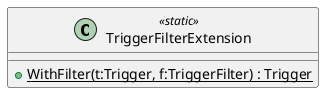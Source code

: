 @startuml
class TriggerFilterExtension <<static>> {
    + {static} WithFilter(t:Trigger, f:TriggerFilter) : Trigger
}
@enduml
